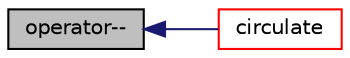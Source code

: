 digraph "operator--"
{
  bgcolor="transparent";
  edge [fontname="Helvetica",fontsize="10",labelfontname="Helvetica",labelfontsize="10"];
  node [fontname="Helvetica",fontsize="10",shape=record];
  rankdir="LR";
  Node1 [label="operator--",height=0.2,width=0.4,color="black", fillcolor="grey75", style="filled", fontcolor="black"];
  Node1 -> Node2 [dir="back",color="midnightblue",fontsize="10",style="solid",fontname="Helvetica"];
  Node2 [label="circulate",height=0.2,width=0.4,color="red",URL="$a00274.html#a8e383eb75e1bb1a055573422df46c730",tooltip="Circulate around the list in the given direction. "];
}
